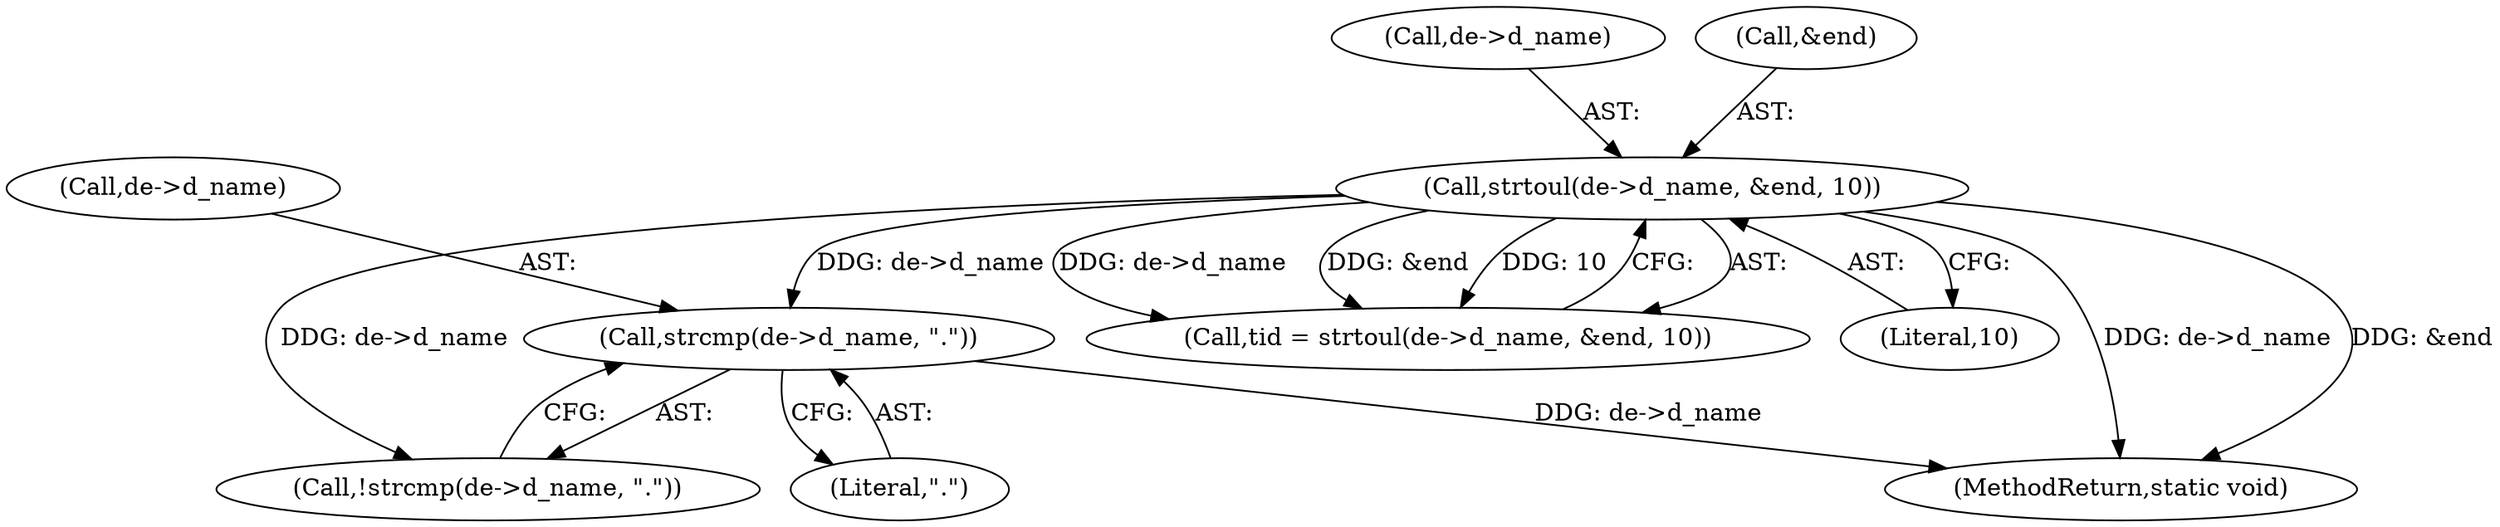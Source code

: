 digraph "0_Android_d7603583f90c2bc6074a4ee2886bd28082d7c65b@API" {
"1000139" [label="(Call,strcmp(de->d_name, \".\"))"];
"1000156" [label="(Call,strtoul(de->d_name, &end, 10))"];
"1000157" [label="(Call,de->d_name)"];
"1000154" [label="(Call,tid = strtoul(de->d_name, &end, 10))"];
"1000139" [label="(Call,strcmp(de->d_name, \".\"))"];
"1000191" [label="(MethodReturn,static void)"];
"1000143" [label="(Literal,\".\")"];
"1000162" [label="(Literal,10)"];
"1000156" [label="(Call,strtoul(de->d_name, &end, 10))"];
"1000138" [label="(Call,!strcmp(de->d_name, \".\"))"];
"1000160" [label="(Call,&end)"];
"1000140" [label="(Call,de->d_name)"];
"1000139" -> "1000138"  [label="AST: "];
"1000139" -> "1000143"  [label="CFG: "];
"1000140" -> "1000139"  [label="AST: "];
"1000143" -> "1000139"  [label="AST: "];
"1000138" -> "1000139"  [label="CFG: "];
"1000139" -> "1000191"  [label="DDG: de->d_name"];
"1000156" -> "1000139"  [label="DDG: de->d_name"];
"1000156" -> "1000154"  [label="AST: "];
"1000156" -> "1000162"  [label="CFG: "];
"1000157" -> "1000156"  [label="AST: "];
"1000160" -> "1000156"  [label="AST: "];
"1000162" -> "1000156"  [label="AST: "];
"1000154" -> "1000156"  [label="CFG: "];
"1000156" -> "1000191"  [label="DDG: de->d_name"];
"1000156" -> "1000191"  [label="DDG: &end"];
"1000156" -> "1000138"  [label="DDG: de->d_name"];
"1000156" -> "1000154"  [label="DDG: de->d_name"];
"1000156" -> "1000154"  [label="DDG: &end"];
"1000156" -> "1000154"  [label="DDG: 10"];
}
